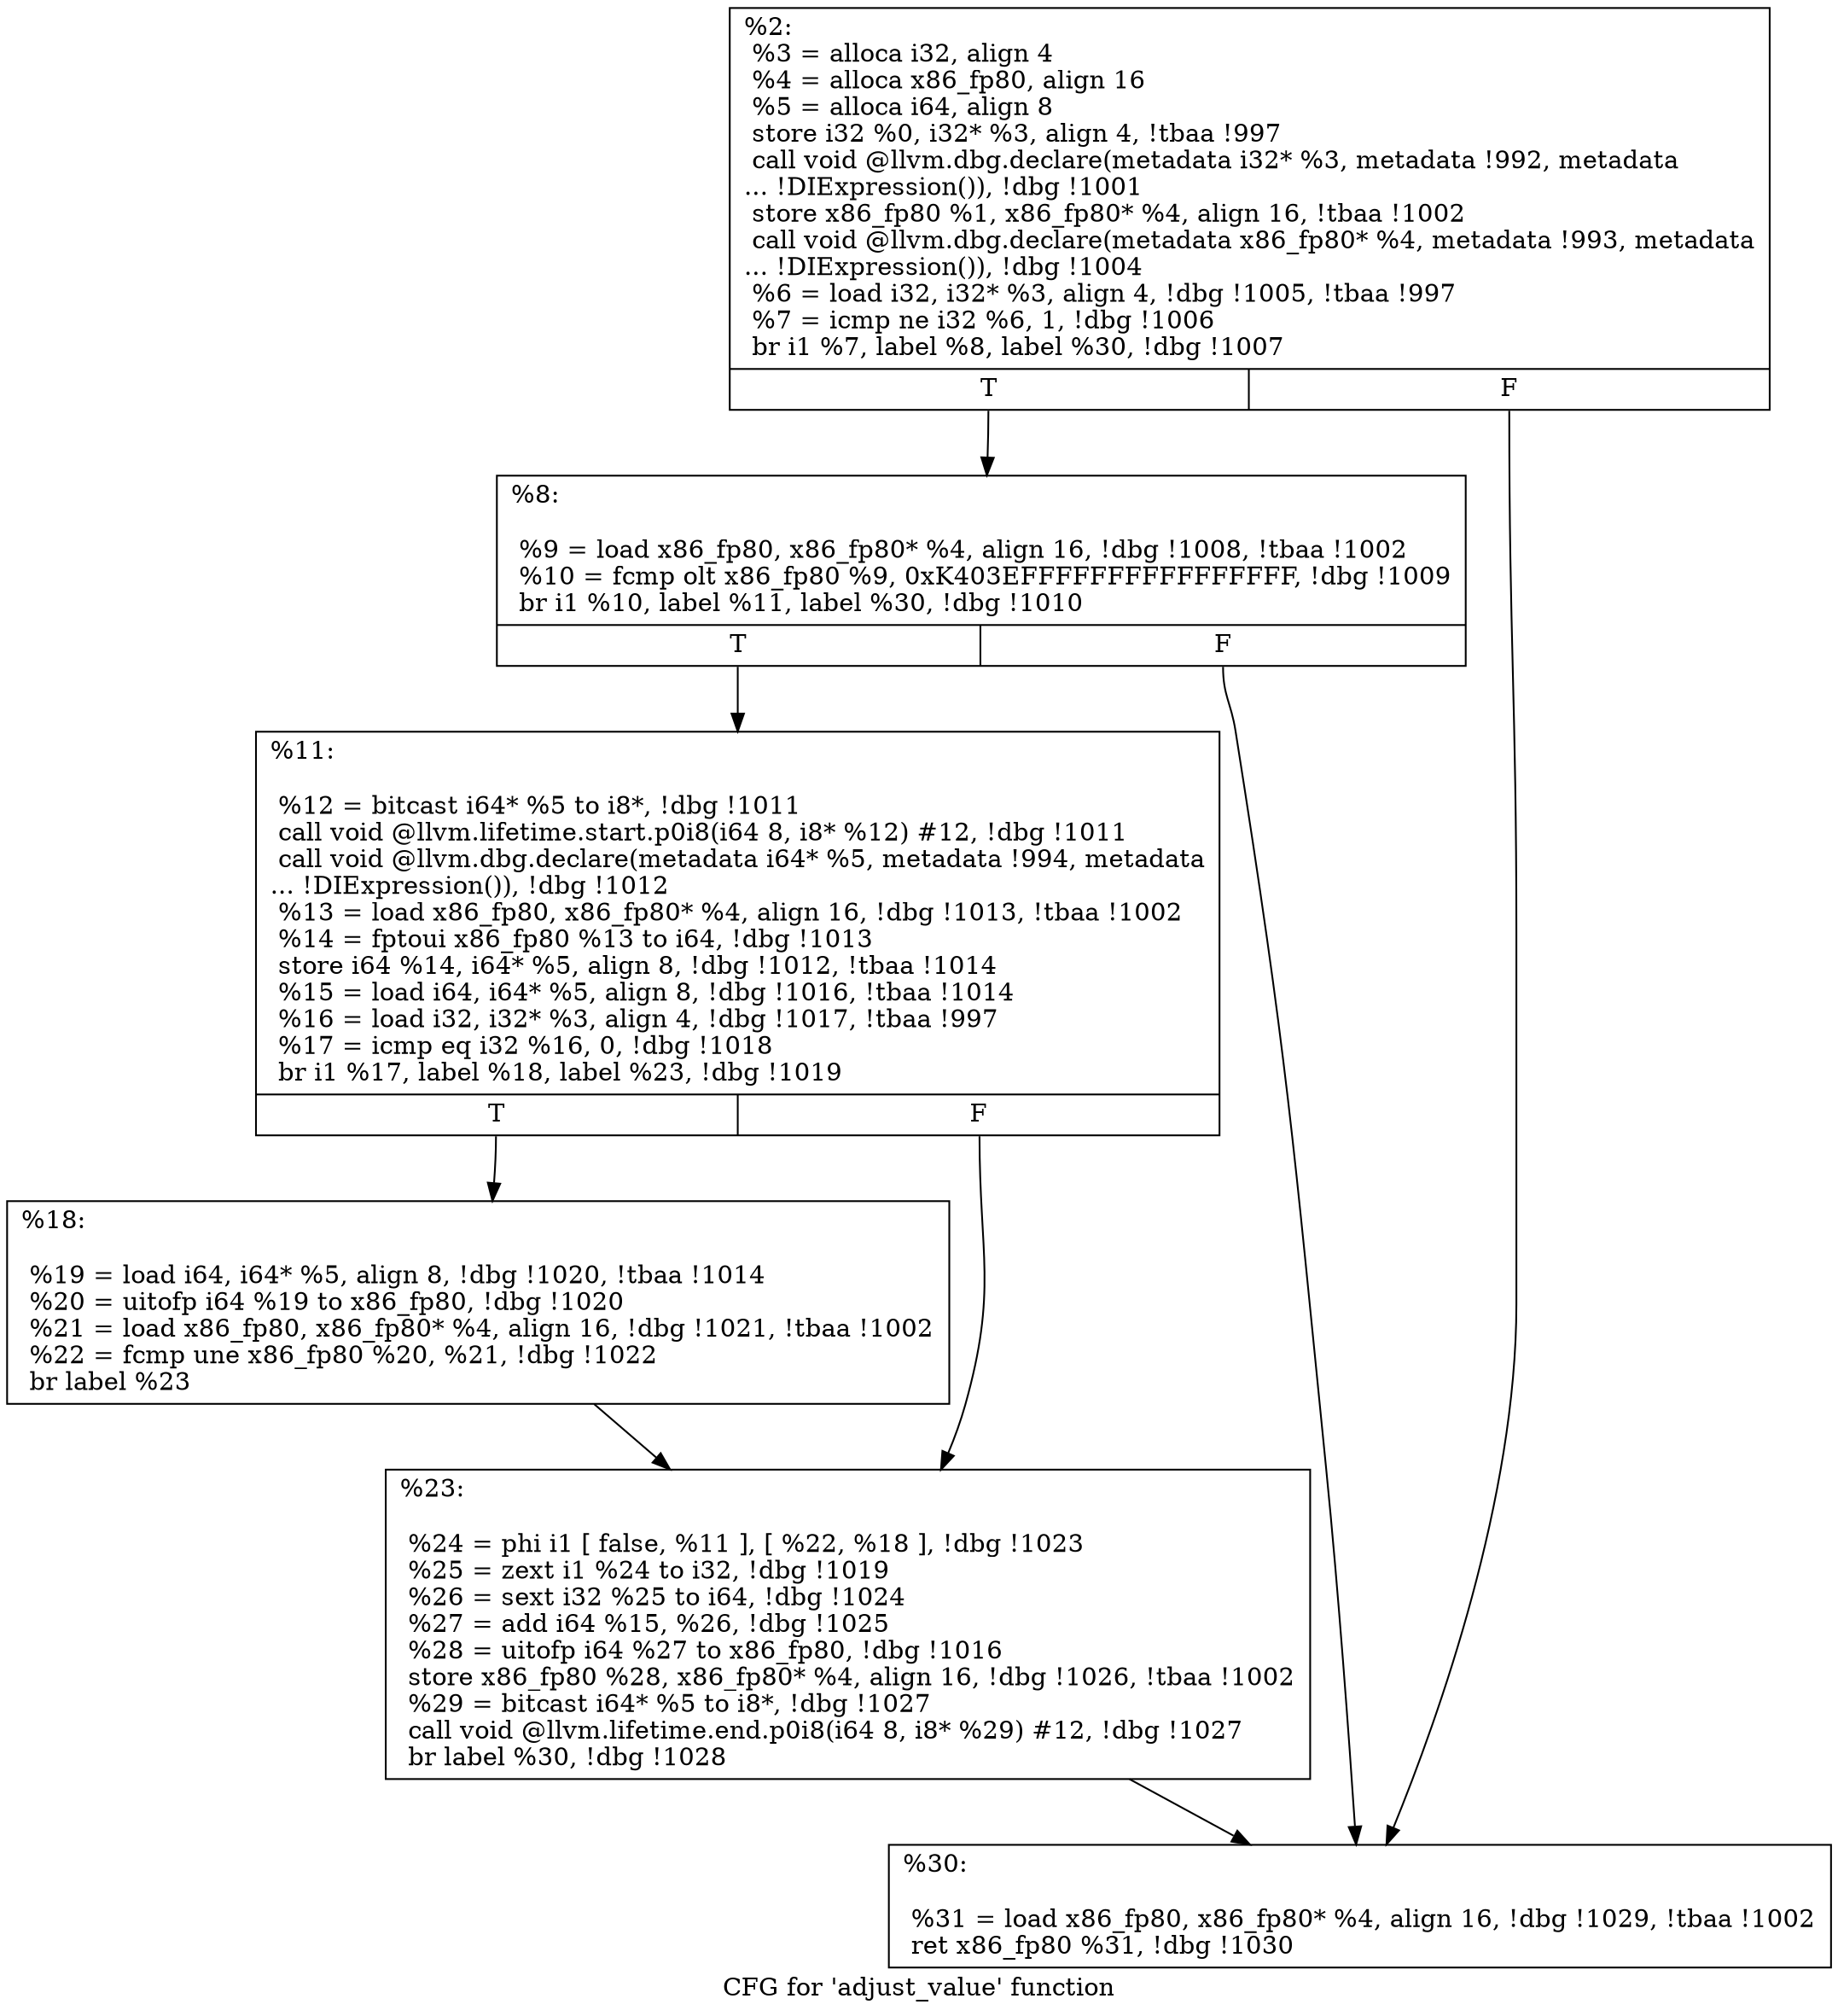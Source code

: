 digraph "CFG for 'adjust_value' function" {
	label="CFG for 'adjust_value' function";

	Node0x199d3b0 [shape=record,label="{%2:\l  %3 = alloca i32, align 4\l  %4 = alloca x86_fp80, align 16\l  %5 = alloca i64, align 8\l  store i32 %0, i32* %3, align 4, !tbaa !997\l  call void @llvm.dbg.declare(metadata i32* %3, metadata !992, metadata\l... !DIExpression()), !dbg !1001\l  store x86_fp80 %1, x86_fp80* %4, align 16, !tbaa !1002\l  call void @llvm.dbg.declare(metadata x86_fp80* %4, metadata !993, metadata\l... !DIExpression()), !dbg !1004\l  %6 = load i32, i32* %3, align 4, !dbg !1005, !tbaa !997\l  %7 = icmp ne i32 %6, 1, !dbg !1006\l  br i1 %7, label %8, label %30, !dbg !1007\l|{<s0>T|<s1>F}}"];
	Node0x199d3b0:s0 -> Node0x199d4a0;
	Node0x199d3b0:s1 -> Node0x199d5e0;
	Node0x199d4a0 [shape=record,label="{%8:\l\l  %9 = load x86_fp80, x86_fp80* %4, align 16, !dbg !1008, !tbaa !1002\l  %10 = fcmp olt x86_fp80 %9, 0xK403EFFFFFFFFFFFFFFFF, !dbg !1009\l  br i1 %10, label %11, label %30, !dbg !1010\l|{<s0>T|<s1>F}}"];
	Node0x199d4a0:s0 -> Node0x199d4f0;
	Node0x199d4a0:s1 -> Node0x199d5e0;
	Node0x199d4f0 [shape=record,label="{%11:\l\l  %12 = bitcast i64* %5 to i8*, !dbg !1011\l  call void @llvm.lifetime.start.p0i8(i64 8, i8* %12) #12, !dbg !1011\l  call void @llvm.dbg.declare(metadata i64* %5, metadata !994, metadata\l... !DIExpression()), !dbg !1012\l  %13 = load x86_fp80, x86_fp80* %4, align 16, !dbg !1013, !tbaa !1002\l  %14 = fptoui x86_fp80 %13 to i64, !dbg !1013\l  store i64 %14, i64* %5, align 8, !dbg !1012, !tbaa !1014\l  %15 = load i64, i64* %5, align 8, !dbg !1016, !tbaa !1014\l  %16 = load i32, i32* %3, align 4, !dbg !1017, !tbaa !997\l  %17 = icmp eq i32 %16, 0, !dbg !1018\l  br i1 %17, label %18, label %23, !dbg !1019\l|{<s0>T|<s1>F}}"];
	Node0x199d4f0:s0 -> Node0x199d540;
	Node0x199d4f0:s1 -> Node0x199d590;
	Node0x199d540 [shape=record,label="{%18:\l\l  %19 = load i64, i64* %5, align 8, !dbg !1020, !tbaa !1014\l  %20 = uitofp i64 %19 to x86_fp80, !dbg !1020\l  %21 = load x86_fp80, x86_fp80* %4, align 16, !dbg !1021, !tbaa !1002\l  %22 = fcmp une x86_fp80 %20, %21, !dbg !1022\l  br label %23\l}"];
	Node0x199d540 -> Node0x199d590;
	Node0x199d590 [shape=record,label="{%23:\l\l  %24 = phi i1 [ false, %11 ], [ %22, %18 ], !dbg !1023\l  %25 = zext i1 %24 to i32, !dbg !1019\l  %26 = sext i32 %25 to i64, !dbg !1024\l  %27 = add i64 %15, %26, !dbg !1025\l  %28 = uitofp i64 %27 to x86_fp80, !dbg !1016\l  store x86_fp80 %28, x86_fp80* %4, align 16, !dbg !1026, !tbaa !1002\l  %29 = bitcast i64* %5 to i8*, !dbg !1027\l  call void @llvm.lifetime.end.p0i8(i64 8, i8* %29) #12, !dbg !1027\l  br label %30, !dbg !1028\l}"];
	Node0x199d590 -> Node0x199d5e0;
	Node0x199d5e0 [shape=record,label="{%30:\l\l  %31 = load x86_fp80, x86_fp80* %4, align 16, !dbg !1029, !tbaa !1002\l  ret x86_fp80 %31, !dbg !1030\l}"];
}
